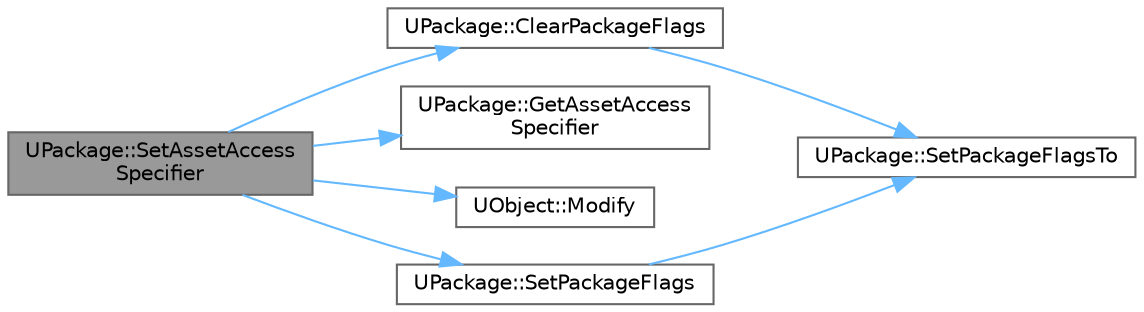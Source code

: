 digraph "UPackage::SetAssetAccessSpecifier"
{
 // INTERACTIVE_SVG=YES
 // LATEX_PDF_SIZE
  bgcolor="transparent";
  edge [fontname=Helvetica,fontsize=10,labelfontname=Helvetica,labelfontsize=10];
  node [fontname=Helvetica,fontsize=10,shape=box,height=0.2,width=0.4];
  rankdir="LR";
  Node1 [id="Node000001",label="UPackage::SetAssetAccess\lSpecifier",height=0.2,width=0.4,color="gray40", fillcolor="grey60", style="filled", fontcolor="black",tooltip="Sets how the package can be referenced from other plugins and mount points."];
  Node1 -> Node2 [id="edge1_Node000001_Node000002",color="steelblue1",style="solid",tooltip=" "];
  Node2 [id="Node000002",label="UPackage::ClearPackageFlags",height=0.2,width=0.4,color="grey40", fillcolor="white", style="filled",URL="$da/d4a/classUPackage.html#a0aa891e5f0b52ee7bfe142041b0c1414",tooltip="Set the specified flags to false."];
  Node2 -> Node3 [id="edge2_Node000002_Node000003",color="steelblue1",style="solid",tooltip=" "];
  Node3 [id="Node000003",label="UPackage::SetPackageFlagsTo",height=0.2,width=0.4,color="grey40", fillcolor="white", style="filled",URL="$da/d4a/classUPackage.html#a249cb2d54414ac06277722ce81931394",tooltip="Sets all package flags to the specified values."];
  Node1 -> Node4 [id="edge3_Node000001_Node000004",color="steelblue1",style="solid",tooltip=" "];
  Node4 [id="Node000004",label="UPackage::GetAssetAccess\lSpecifier",height=0.2,width=0.4,color="grey40", fillcolor="white", style="filled",URL="$da/d4a/classUPackage.html#a87517e47500117fe55c3a883054d1246",tooltip="Gets how package can be referenced from other plugins and mount points."];
  Node1 -> Node5 [id="edge4_Node000001_Node000005",color="steelblue1",style="solid",tooltip=" "];
  Node5 [id="Node000005",label="UObject::Modify",height=0.2,width=0.4,color="grey40", fillcolor="white", style="filled",URL="$df/def/classUObject.html#a07447581deefd12d205bdd062b40bf52",tooltip="Note that the object will be modified."];
  Node1 -> Node6 [id="edge5_Node000001_Node000006",color="steelblue1",style="solid",tooltip=" "];
  Node6 [id="Node000006",label="UPackage::SetPackageFlags",height=0.2,width=0.4,color="grey40", fillcolor="white", style="filled",URL="$da/d4a/classUPackage.html#a4f2c7b1a8f57dc3fdc94c181fa1c68fb",tooltip="Set the specified flags to true."];
  Node6 -> Node3 [id="edge6_Node000006_Node000003",color="steelblue1",style="solid",tooltip=" "];
}
